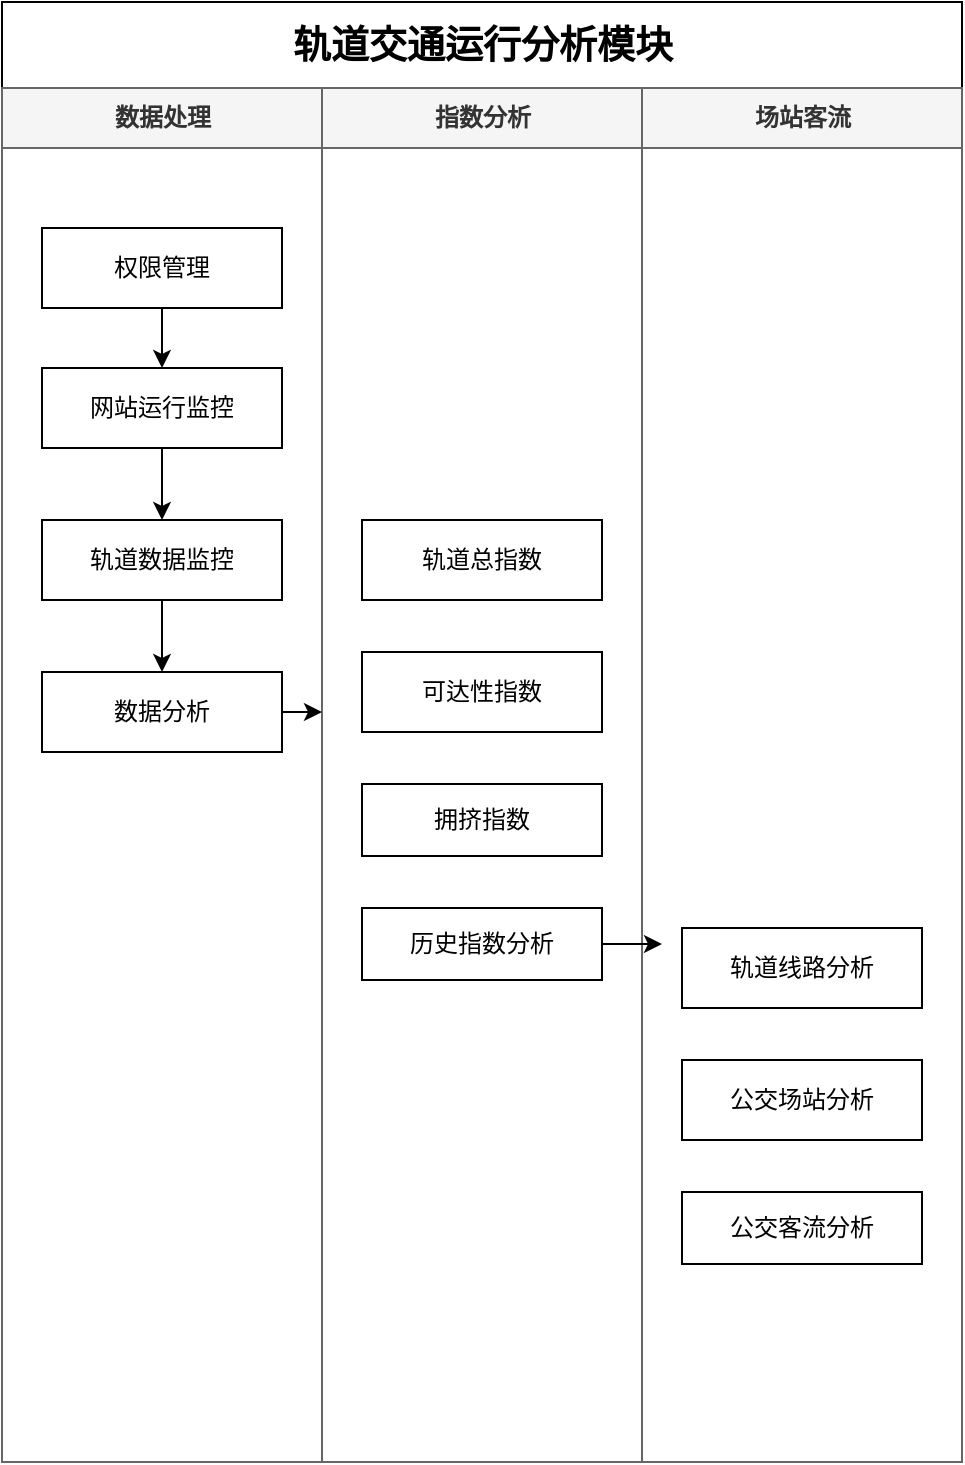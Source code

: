 <mxfile version="10.4.5" type="github"><diagram name="Page-1" id="74e2e168-ea6b-b213-b513-2b3c1d86103e"><mxGraphModel dx="945" dy="614" grid="1" gridSize="10" guides="1" tooltips="1" connect="1" arrows="1" fold="1" page="1" pageScale="1" pageWidth="1100" pageHeight="850" background="#ffffff" math="0" shadow="0"><root><mxCell id="0"/><mxCell id="1" parent="0"/><mxCell id="77e6c97f196da883-1" value="&lt;font style=&quot;font-size: 19px&quot;&gt;轨道交通运行分析模块&lt;/font&gt;" style="swimlane;html=1;childLayout=stackLayout;startSize=43;rounded=0;shadow=0;labelBackgroundColor=none;strokeWidth=1;fontFamily=Verdana;fontSize=8;align=center;" parent="1" vertex="1"><mxGeometry x="70" y="71" width="480" height="730" as="geometry"/></mxCell><mxCell id="77e6c97f196da883-2" value="数据处理" style="swimlane;html=1;startSize=30;fillColor=#f5f5f5;strokeColor=#666666;fontColor=#333333;" parent="77e6c97f196da883-1" vertex="1"><mxGeometry y="43" width="160" height="687" as="geometry"/></mxCell><mxCell id="bQpevSb1k6cyhXLOTMyO-1" value="权限管理" style="rounded=0;whiteSpace=wrap;html=1;" parent="77e6c97f196da883-2" vertex="1"><mxGeometry x="20" y="70" width="120" height="40" as="geometry"/></mxCell><mxCell id="bQpevSb1k6cyhXLOTMyO-2" value="" style="endArrow=classic;html=1;exitX=0.5;exitY=1;exitDx=0;exitDy=0;entryX=0.5;entryY=0;entryDx=0;entryDy=0;" parent="77e6c97f196da883-2" source="bQpevSb1k6cyhXLOTMyO-1" target="bQpevSb1k6cyhXLOTMyO-3" edge="1"><mxGeometry width="50" height="50" relative="1" as="geometry"><mxPoint x="60" y="430" as="sourcePoint"/><mxPoint x="120" y="120" as="targetPoint"/></mxGeometry></mxCell><mxCell id="bQpevSb1k6cyhXLOTMyO-3" value="网站运行监控" style="rounded=0;whiteSpace=wrap;html=1;" parent="77e6c97f196da883-2" vertex="1"><mxGeometry x="20" y="140" width="120" height="40" as="geometry"/></mxCell><mxCell id="bQpevSb1k6cyhXLOTMyO-8" value="" style="endArrow=classic;html=1;exitX=0.5;exitY=1;exitDx=0;exitDy=0;entryX=0.5;entryY=0;entryDx=0;entryDy=0;" parent="77e6c97f196da883-2" source="bQpevSb1k6cyhXLOTMyO-3" target="bQpevSb1k6cyhXLOTMyO-9" edge="1"><mxGeometry width="50" height="50" relative="1" as="geometry"><mxPoint x="80.069" y="229.931" as="sourcePoint"/><mxPoint x="50" y="106" as="targetPoint"/></mxGeometry></mxCell><mxCell id="bQpevSb1k6cyhXLOTMyO-26" style="edgeStyle=orthogonalEdgeStyle;rounded=0;orthogonalLoop=1;jettySize=auto;html=1;exitX=0.5;exitY=1;exitDx=0;exitDy=0;" parent="77e6c97f196da883-2" source="bQpevSb1k6cyhXLOTMyO-9" target="bQpevSb1k6cyhXLOTMyO-24" edge="1"><mxGeometry relative="1" as="geometry"/></mxCell><mxCell id="bQpevSb1k6cyhXLOTMyO-9" value="轨道数据监控" style="rounded=0;whiteSpace=wrap;html=1;" parent="77e6c97f196da883-2" vertex="1"><mxGeometry x="20" y="216" width="120" height="40" as="geometry"/></mxCell><mxCell id="bQpevSb1k6cyhXLOTMyO-24" value="数据分析" style="rounded=0;whiteSpace=wrap;html=1;" parent="77e6c97f196da883-2" vertex="1"><mxGeometry x="20" y="292" width="120" height="40" as="geometry"/></mxCell><mxCell id="77e6c97f196da883-3" value="指数分析" style="swimlane;html=1;startSize=30;fillColor=#f5f5f5;strokeColor=#666666;fontColor=#333333;" parent="77e6c97f196da883-1" vertex="1"><mxGeometry x="160" y="43" width="160" height="687" as="geometry"/></mxCell><mxCell id="bQpevSb1k6cyhXLOTMyO-14" value="轨道总指数&lt;br&gt;" style="rounded=0;whiteSpace=wrap;html=1;" parent="77e6c97f196da883-3" vertex="1"><mxGeometry x="20" y="216" width="120" height="40" as="geometry"/></mxCell><mxCell id="bQpevSb1k6cyhXLOTMyO-15" value="可达性指数" style="rounded=0;whiteSpace=wrap;html=1;" parent="77e6c97f196da883-3" vertex="1"><mxGeometry x="20" y="282" width="120" height="40" as="geometry"/></mxCell><mxCell id="bQpevSb1k6cyhXLOTMyO-16" value="拥挤指数" style="rounded=0;whiteSpace=wrap;html=1;" parent="77e6c97f196da883-3" vertex="1"><mxGeometry x="20" y="348" width="120" height="36" as="geometry"/></mxCell><mxCell id="bQpevSb1k6cyhXLOTMyO-17" value="历史指数分析" style="rounded=0;whiteSpace=wrap;html=1;" parent="77e6c97f196da883-3" vertex="1"><mxGeometry x="20" y="410" width="120" height="36" as="geometry"/></mxCell><mxCell id="bQpevSb1k6cyhXLOTMyO-28" style="edgeStyle=orthogonalEdgeStyle;rounded=0;orthogonalLoop=1;jettySize=auto;html=1;" parent="77e6c97f196da883-1" source="bQpevSb1k6cyhXLOTMyO-24" edge="1"><mxGeometry relative="1" as="geometry"><mxPoint x="160" y="355" as="targetPoint"/></mxGeometry></mxCell><mxCell id="77e6c97f196da883-4" value="场站客流" style="swimlane;html=1;startSize=30;fillColor=#f5f5f5;strokeColor=#666666;fontColor=#333333;" parent="77e6c97f196da883-1" vertex="1"><mxGeometry x="320" y="43" width="160" height="687" as="geometry"/></mxCell><mxCell id="bQpevSb1k6cyhXLOTMyO-18" value="轨道线路分析" style="rounded=0;whiteSpace=wrap;html=1;" parent="77e6c97f196da883-4" vertex="1"><mxGeometry x="20" y="420" width="120" height="40" as="geometry"/></mxCell><mxCell id="bQpevSb1k6cyhXLOTMyO-19" value="公交场站分析" style="rounded=0;whiteSpace=wrap;html=1;" parent="77e6c97f196da883-4" vertex="1"><mxGeometry x="20" y="486" width="120" height="40" as="geometry"/></mxCell><mxCell id="bQpevSb1k6cyhXLOTMyO-21" value="公交客流分析" style="rounded=0;whiteSpace=wrap;html=1;" parent="77e6c97f196da883-4" vertex="1"><mxGeometry x="20" y="552" width="120" height="36" as="geometry"/></mxCell><mxCell id="bQpevSb1k6cyhXLOTMyO-33" style="edgeStyle=orthogonalEdgeStyle;rounded=0;orthogonalLoop=1;jettySize=auto;html=1;" parent="1" source="bQpevSb1k6cyhXLOTMyO-17" edge="1"><mxGeometry relative="1" as="geometry"><mxPoint x="400" y="542.0" as="targetPoint"/></mxGeometry></mxCell></root></mxGraphModel></diagram></mxfile>